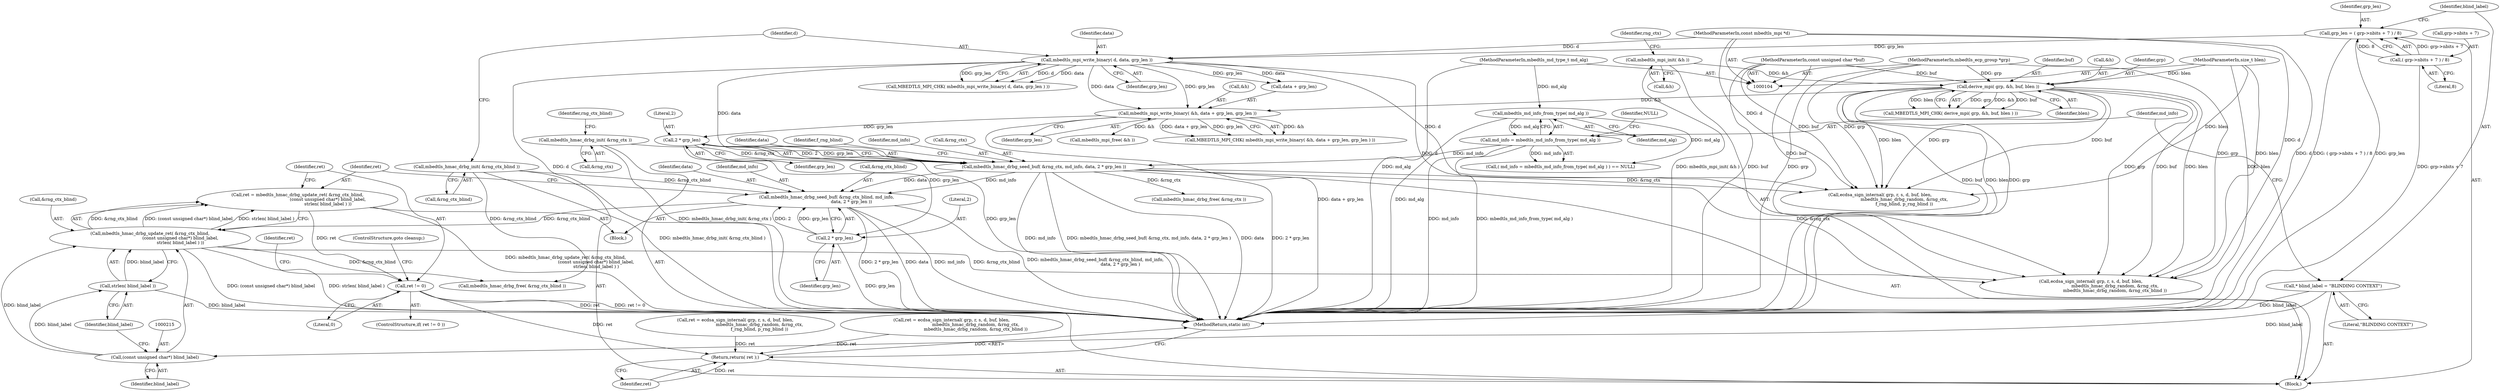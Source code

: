 digraph "0_mbedtls_298a43a77ec0ed2c19a8c924ddd8571ef3e65dfd_0@API" {
"1000209" [label="(Call,ret = mbedtls_hmac_drbg_update_ret( &rng_ctx_blind,\n                                            (const unsigned char*) blind_label,\n                                            strlen( blind_label ) ))"];
"1000211" [label="(Call,mbedtls_hmac_drbg_update_ret( &rng_ctx_blind,\n                                            (const unsigned char*) blind_label,\n                                            strlen( blind_label ) ))"];
"1000201" [label="(Call,mbedtls_hmac_drbg_seed_buf( &rng_ctx_blind, md_info,\n                                    data, 2 * grp_len ))"];
"1000150" [label="(Call,mbedtls_hmac_drbg_init( &rng_ctx_blind ))"];
"1000173" [label="(Call,mbedtls_hmac_drbg_seed_buf( &rng_ctx, md_info, data, 2 * grp_len ))"];
"1000147" [label="(Call,mbedtls_hmac_drbg_init( &rng_ctx ))"];
"1000137" [label="(Call,md_info = mbedtls_md_info_from_type( md_alg ))"];
"1000139" [label="(Call,mbedtls_md_info_from_type( md_alg ))"];
"1000111" [label="(MethodParameterIn,mbedtls_md_type_t md_alg)"];
"1000154" [label="(Call,mbedtls_mpi_write_binary( d, data, grp_len ))"];
"1000108" [label="(MethodParameterIn,const mbedtls_mpi *d)"];
"1000119" [label="(Call,grp_len = ( grp->nbits + 7 ) / 8)"];
"1000121" [label="(Call,( grp->nbits + 7 ) / 8)"];
"1000178" [label="(Call,2 * grp_len)"];
"1000166" [label="(Call,mbedtls_mpi_write_binary( &h, data + grp_len, grp_len ))"];
"1000159" [label="(Call,derive_mpi( grp, &h, buf, blen ))"];
"1000105" [label="(MethodParameterIn,mbedtls_ecp_group *grp)"];
"1000144" [label="(Call,mbedtls_mpi_init( &h ))"];
"1000109" [label="(MethodParameterIn,const unsigned char *buf)"];
"1000110" [label="(MethodParameterIn,size_t blen)"];
"1000206" [label="(Call,2 * grp_len)"];
"1000214" [label="(Call,(const unsigned char*) blind_label)"];
"1000131" [label="(Call,* blind_label = \"BLINDING CONTEXT\")"];
"1000217" [label="(Call,strlen( blind_label ))"];
"1000220" [label="(Call,ret != 0)"];
"1000249" [label="(Return,return( ret );)"];
"1000246" [label="(Call,mbedtls_mpi_free( &h ))"];
"1000249" [label="(Return,return( ret );)"];
"1000180" [label="(Identifier,grp_len)"];
"1000105" [label="(MethodParameterIn,mbedtls_ecp_group *grp)"];
"1000140" [label="(Identifier,md_alg)"];
"1000153" [label="(Call,MBEDTLS_MPI_CHK( mbedtls_mpi_write_binary( d, data, grp_len ) ))"];
"1000155" [label="(Identifier,d)"];
"1000251" [label="(MethodReturn,static int)"];
"1000177" [label="(Identifier,data)"];
"1000150" [label="(Call,mbedtls_hmac_drbg_init( &rng_ctx_blind ))"];
"1000216" [label="(Identifier,blind_label)"];
"1000111" [label="(MethodParameterIn,mbedtls_md_type_t md_alg)"];
"1000169" [label="(Call,data + grp_len)"];
"1000145" [label="(Call,&h)"];
"1000212" [label="(Call,&rng_ctx_blind)"];
"1000217" [label="(Call,strlen( blind_label ))"];
"1000114" [label="(Block,)"];
"1000166" [label="(Call,mbedtls_mpi_write_binary( &h, data + grp_len, grp_len ))"];
"1000121" [label="(Call,( grp->nbits + 7 ) / 8)"];
"1000210" [label="(Identifier,ret)"];
"1000226" [label="(Call,ecdsa_sign_internal( grp, r, s, d, buf, blen,\n                                   mbedtls_hmac_drbg_random, &rng_ctx,\n                                   mbedtls_hmac_drbg_random, &rng_ctx_blind ))"];
"1000141" [label="(Identifier,NULL)"];
"1000183" [label="(Identifier,f_rng_blind)"];
"1000156" [label="(Identifier,data)"];
"1000108" [label="(MethodParameterIn,const mbedtls_mpi *d)"];
"1000163" [label="(Identifier,buf)"];
"1000176" [label="(Identifier,md_info)"];
"1000219" [label="(ControlStructure,if( ret != 0 ))"];
"1000147" [label="(Call,mbedtls_hmac_drbg_init( &rng_ctx ))"];
"1000209" [label="(Call,ret = mbedtls_hmac_drbg_update_ret( &rng_ctx_blind,\n                                            (const unsigned char*) blind_label,\n                                            strlen( blind_label ) ))"];
"1000240" [label="(Call,mbedtls_hmac_drbg_free( &rng_ctx ))"];
"1000185" [label="(Call,ret = ecdsa_sign_internal( grp, r, s, d, buf, blen,\n                                   mbedtls_hmac_drbg_random, &rng_ctx,\n                                   f_rng_blind, p_rng_blind ))"];
"1000222" [label="(Literal,0)"];
"1000220" [label="(Call,ret != 0)"];
"1000152" [label="(Identifier,rng_ctx_blind)"];
"1000207" [label="(Literal,2)"];
"1000132" [label="(Identifier,blind_label)"];
"1000158" [label="(Call,MBEDTLS_MPI_CHK( derive_mpi( grp, &h, buf, blen ) ))"];
"1000214" [label="(Call,(const unsigned char*) blind_label)"];
"1000137" [label="(Call,md_info = mbedtls_md_info_from_type( md_alg ))"];
"1000204" [label="(Identifier,md_info)"];
"1000250" [label="(Identifier,ret)"];
"1000154" [label="(Call,mbedtls_mpi_write_binary( d, data, grp_len ))"];
"1000138" [label="(Identifier,md_info)"];
"1000119" [label="(Call,grp_len = ( grp->nbits + 7 ) / 8)"];
"1000110" [label="(MethodParameterIn,size_t blen)"];
"1000173" [label="(Call,mbedtls_hmac_drbg_seed_buf( &rng_ctx, md_info, data, 2 * grp_len ))"];
"1000223" [label="(ControlStructure,goto cleanup;)"];
"1000151" [label="(Call,&rng_ctx_blind)"];
"1000206" [label="(Call,2 * grp_len)"];
"1000164" [label="(Identifier,blen)"];
"1000165" [label="(Call,MBEDTLS_MPI_CHK( mbedtls_mpi_write_binary( &h, data + grp_len, grp_len ) ))"];
"1000202" [label="(Call,&rng_ctx_blind)"];
"1000211" [label="(Call,mbedtls_hmac_drbg_update_ret( &rng_ctx_blind,\n                                            (const unsigned char*) blind_label,\n                                            strlen( blind_label ) ))"];
"1000149" [label="(Identifier,rng_ctx)"];
"1000122" [label="(Call,grp->nbits + 7)"];
"1000187" [label="(Call,ecdsa_sign_internal( grp, r, s, d, buf, blen,\n                                   mbedtls_hmac_drbg_random, &rng_ctx,\n                                   f_rng_blind, p_rng_blind ))"];
"1000225" [label="(Identifier,ret)"];
"1000167" [label="(Call,&h)"];
"1000127" [label="(Literal,8)"];
"1000148" [label="(Call,&rng_ctx)"];
"1000243" [label="(Call,mbedtls_hmac_drbg_free( &rng_ctx_blind ))"];
"1000109" [label="(MethodParameterIn,const unsigned char *buf)"];
"1000144" [label="(Call,mbedtls_mpi_init( &h ))"];
"1000157" [label="(Identifier,grp_len)"];
"1000200" [label="(Block,)"];
"1000136" [label="(Call,( md_info = mbedtls_md_info_from_type( md_alg ) ) == NULL)"];
"1000161" [label="(Call,&h)"];
"1000160" [label="(Identifier,grp)"];
"1000174" [label="(Call,&rng_ctx)"];
"1000131" [label="(Call,* blind_label = \"BLINDING CONTEXT\")"];
"1000133" [label="(Literal,\"BLINDING CONTEXT\")"];
"1000221" [label="(Identifier,ret)"];
"1000201" [label="(Call,mbedtls_hmac_drbg_seed_buf( &rng_ctx_blind, md_info,\n                                    data, 2 * grp_len ))"];
"1000178" [label="(Call,2 * grp_len)"];
"1000139" [label="(Call,mbedtls_md_info_from_type( md_alg ))"];
"1000120" [label="(Identifier,grp_len)"];
"1000224" [label="(Call,ret = ecdsa_sign_internal( grp, r, s, d, buf, blen,\n                                   mbedtls_hmac_drbg_random, &rng_ctx,\n                                   mbedtls_hmac_drbg_random, &rng_ctx_blind ))"];
"1000159" [label="(Call,derive_mpi( grp, &h, buf, blen ))"];
"1000208" [label="(Identifier,grp_len)"];
"1000218" [label="(Identifier,blind_label)"];
"1000179" [label="(Literal,2)"];
"1000205" [label="(Identifier,data)"];
"1000172" [label="(Identifier,grp_len)"];
"1000209" -> "1000200"  [label="AST: "];
"1000209" -> "1000211"  [label="CFG: "];
"1000210" -> "1000209"  [label="AST: "];
"1000211" -> "1000209"  [label="AST: "];
"1000221" -> "1000209"  [label="CFG: "];
"1000209" -> "1000251"  [label="DDG: mbedtls_hmac_drbg_update_ret( &rng_ctx_blind,\n                                            (const unsigned char*) blind_label,\n                                            strlen( blind_label ) )"];
"1000211" -> "1000209"  [label="DDG: &rng_ctx_blind"];
"1000211" -> "1000209"  [label="DDG: (const unsigned char*) blind_label"];
"1000211" -> "1000209"  [label="DDG: strlen( blind_label )"];
"1000209" -> "1000220"  [label="DDG: ret"];
"1000211" -> "1000217"  [label="CFG: "];
"1000212" -> "1000211"  [label="AST: "];
"1000214" -> "1000211"  [label="AST: "];
"1000217" -> "1000211"  [label="AST: "];
"1000211" -> "1000251"  [label="DDG: strlen( blind_label )"];
"1000211" -> "1000251"  [label="DDG: (const unsigned char*) blind_label"];
"1000201" -> "1000211"  [label="DDG: &rng_ctx_blind"];
"1000214" -> "1000211"  [label="DDG: blind_label"];
"1000217" -> "1000211"  [label="DDG: blind_label"];
"1000211" -> "1000226"  [label="DDG: &rng_ctx_blind"];
"1000211" -> "1000243"  [label="DDG: &rng_ctx_blind"];
"1000201" -> "1000200"  [label="AST: "];
"1000201" -> "1000206"  [label="CFG: "];
"1000202" -> "1000201"  [label="AST: "];
"1000204" -> "1000201"  [label="AST: "];
"1000205" -> "1000201"  [label="AST: "];
"1000206" -> "1000201"  [label="AST: "];
"1000210" -> "1000201"  [label="CFG: "];
"1000201" -> "1000251"  [label="DDG: mbedtls_hmac_drbg_seed_buf( &rng_ctx_blind, md_info,\n                                    data, 2 * grp_len )"];
"1000201" -> "1000251"  [label="DDG: 2 * grp_len"];
"1000201" -> "1000251"  [label="DDG: data"];
"1000201" -> "1000251"  [label="DDG: md_info"];
"1000150" -> "1000201"  [label="DDG: &rng_ctx_blind"];
"1000173" -> "1000201"  [label="DDG: md_info"];
"1000173" -> "1000201"  [label="DDG: data"];
"1000206" -> "1000201"  [label="DDG: 2"];
"1000206" -> "1000201"  [label="DDG: grp_len"];
"1000150" -> "1000114"  [label="AST: "];
"1000150" -> "1000151"  [label="CFG: "];
"1000151" -> "1000150"  [label="AST: "];
"1000155" -> "1000150"  [label="CFG: "];
"1000150" -> "1000251"  [label="DDG: mbedtls_hmac_drbg_init( &rng_ctx_blind )"];
"1000150" -> "1000243"  [label="DDG: &rng_ctx_blind"];
"1000173" -> "1000114"  [label="AST: "];
"1000173" -> "1000178"  [label="CFG: "];
"1000174" -> "1000173"  [label="AST: "];
"1000176" -> "1000173"  [label="AST: "];
"1000177" -> "1000173"  [label="AST: "];
"1000178" -> "1000173"  [label="AST: "];
"1000183" -> "1000173"  [label="CFG: "];
"1000173" -> "1000251"  [label="DDG: 2 * grp_len"];
"1000173" -> "1000251"  [label="DDG: md_info"];
"1000173" -> "1000251"  [label="DDG: mbedtls_hmac_drbg_seed_buf( &rng_ctx, md_info, data, 2 * grp_len )"];
"1000173" -> "1000251"  [label="DDG: data"];
"1000147" -> "1000173"  [label="DDG: &rng_ctx"];
"1000137" -> "1000173"  [label="DDG: md_info"];
"1000154" -> "1000173"  [label="DDG: data"];
"1000178" -> "1000173"  [label="DDG: 2"];
"1000178" -> "1000173"  [label="DDG: grp_len"];
"1000173" -> "1000187"  [label="DDG: &rng_ctx"];
"1000173" -> "1000226"  [label="DDG: &rng_ctx"];
"1000173" -> "1000240"  [label="DDG: &rng_ctx"];
"1000147" -> "1000114"  [label="AST: "];
"1000147" -> "1000148"  [label="CFG: "];
"1000148" -> "1000147"  [label="AST: "];
"1000152" -> "1000147"  [label="CFG: "];
"1000147" -> "1000251"  [label="DDG: mbedtls_hmac_drbg_init( &rng_ctx )"];
"1000137" -> "1000136"  [label="AST: "];
"1000137" -> "1000139"  [label="CFG: "];
"1000138" -> "1000137"  [label="AST: "];
"1000139" -> "1000137"  [label="AST: "];
"1000141" -> "1000137"  [label="CFG: "];
"1000137" -> "1000251"  [label="DDG: md_info"];
"1000137" -> "1000251"  [label="DDG: mbedtls_md_info_from_type( md_alg )"];
"1000137" -> "1000136"  [label="DDG: md_info"];
"1000139" -> "1000137"  [label="DDG: md_alg"];
"1000139" -> "1000140"  [label="CFG: "];
"1000140" -> "1000139"  [label="AST: "];
"1000139" -> "1000251"  [label="DDG: md_alg"];
"1000139" -> "1000136"  [label="DDG: md_alg"];
"1000111" -> "1000139"  [label="DDG: md_alg"];
"1000111" -> "1000104"  [label="AST: "];
"1000111" -> "1000251"  [label="DDG: md_alg"];
"1000154" -> "1000153"  [label="AST: "];
"1000154" -> "1000157"  [label="CFG: "];
"1000155" -> "1000154"  [label="AST: "];
"1000156" -> "1000154"  [label="AST: "];
"1000157" -> "1000154"  [label="AST: "];
"1000153" -> "1000154"  [label="CFG: "];
"1000154" -> "1000251"  [label="DDG: d"];
"1000154" -> "1000153"  [label="DDG: d"];
"1000154" -> "1000153"  [label="DDG: data"];
"1000154" -> "1000153"  [label="DDG: grp_len"];
"1000108" -> "1000154"  [label="DDG: d"];
"1000119" -> "1000154"  [label="DDG: grp_len"];
"1000154" -> "1000166"  [label="DDG: data"];
"1000154" -> "1000166"  [label="DDG: grp_len"];
"1000154" -> "1000169"  [label="DDG: data"];
"1000154" -> "1000169"  [label="DDG: grp_len"];
"1000154" -> "1000187"  [label="DDG: d"];
"1000154" -> "1000226"  [label="DDG: d"];
"1000108" -> "1000104"  [label="AST: "];
"1000108" -> "1000251"  [label="DDG: d"];
"1000108" -> "1000187"  [label="DDG: d"];
"1000108" -> "1000226"  [label="DDG: d"];
"1000119" -> "1000114"  [label="AST: "];
"1000119" -> "1000121"  [label="CFG: "];
"1000120" -> "1000119"  [label="AST: "];
"1000121" -> "1000119"  [label="AST: "];
"1000132" -> "1000119"  [label="CFG: "];
"1000119" -> "1000251"  [label="DDG: ( grp->nbits + 7 ) / 8"];
"1000119" -> "1000251"  [label="DDG: grp_len"];
"1000121" -> "1000119"  [label="DDG: grp->nbits + 7"];
"1000121" -> "1000119"  [label="DDG: 8"];
"1000121" -> "1000127"  [label="CFG: "];
"1000122" -> "1000121"  [label="AST: "];
"1000127" -> "1000121"  [label="AST: "];
"1000121" -> "1000251"  [label="DDG: grp->nbits + 7"];
"1000178" -> "1000180"  [label="CFG: "];
"1000179" -> "1000178"  [label="AST: "];
"1000180" -> "1000178"  [label="AST: "];
"1000178" -> "1000251"  [label="DDG: grp_len"];
"1000166" -> "1000178"  [label="DDG: grp_len"];
"1000178" -> "1000206"  [label="DDG: grp_len"];
"1000166" -> "1000165"  [label="AST: "];
"1000166" -> "1000172"  [label="CFG: "];
"1000167" -> "1000166"  [label="AST: "];
"1000169" -> "1000166"  [label="AST: "];
"1000172" -> "1000166"  [label="AST: "];
"1000165" -> "1000166"  [label="CFG: "];
"1000166" -> "1000251"  [label="DDG: data + grp_len"];
"1000166" -> "1000165"  [label="DDG: &h"];
"1000166" -> "1000165"  [label="DDG: data + grp_len"];
"1000166" -> "1000165"  [label="DDG: grp_len"];
"1000159" -> "1000166"  [label="DDG: &h"];
"1000166" -> "1000246"  [label="DDG: &h"];
"1000159" -> "1000158"  [label="AST: "];
"1000159" -> "1000164"  [label="CFG: "];
"1000160" -> "1000159"  [label="AST: "];
"1000161" -> "1000159"  [label="AST: "];
"1000163" -> "1000159"  [label="AST: "];
"1000164" -> "1000159"  [label="AST: "];
"1000158" -> "1000159"  [label="CFG: "];
"1000159" -> "1000251"  [label="DDG: blen"];
"1000159" -> "1000251"  [label="DDG: grp"];
"1000159" -> "1000251"  [label="DDG: buf"];
"1000159" -> "1000158"  [label="DDG: grp"];
"1000159" -> "1000158"  [label="DDG: &h"];
"1000159" -> "1000158"  [label="DDG: buf"];
"1000159" -> "1000158"  [label="DDG: blen"];
"1000105" -> "1000159"  [label="DDG: grp"];
"1000144" -> "1000159"  [label="DDG: &h"];
"1000109" -> "1000159"  [label="DDG: buf"];
"1000110" -> "1000159"  [label="DDG: blen"];
"1000159" -> "1000187"  [label="DDG: grp"];
"1000159" -> "1000187"  [label="DDG: buf"];
"1000159" -> "1000187"  [label="DDG: blen"];
"1000159" -> "1000226"  [label="DDG: grp"];
"1000159" -> "1000226"  [label="DDG: buf"];
"1000159" -> "1000226"  [label="DDG: blen"];
"1000105" -> "1000104"  [label="AST: "];
"1000105" -> "1000251"  [label="DDG: grp"];
"1000105" -> "1000187"  [label="DDG: grp"];
"1000105" -> "1000226"  [label="DDG: grp"];
"1000144" -> "1000114"  [label="AST: "];
"1000144" -> "1000145"  [label="CFG: "];
"1000145" -> "1000144"  [label="AST: "];
"1000149" -> "1000144"  [label="CFG: "];
"1000144" -> "1000251"  [label="DDG: mbedtls_mpi_init( &h )"];
"1000109" -> "1000104"  [label="AST: "];
"1000109" -> "1000251"  [label="DDG: buf"];
"1000109" -> "1000187"  [label="DDG: buf"];
"1000109" -> "1000226"  [label="DDG: buf"];
"1000110" -> "1000104"  [label="AST: "];
"1000110" -> "1000251"  [label="DDG: blen"];
"1000110" -> "1000187"  [label="DDG: blen"];
"1000110" -> "1000226"  [label="DDG: blen"];
"1000206" -> "1000208"  [label="CFG: "];
"1000207" -> "1000206"  [label="AST: "];
"1000208" -> "1000206"  [label="AST: "];
"1000206" -> "1000251"  [label="DDG: grp_len"];
"1000214" -> "1000216"  [label="CFG: "];
"1000215" -> "1000214"  [label="AST: "];
"1000216" -> "1000214"  [label="AST: "];
"1000218" -> "1000214"  [label="CFG: "];
"1000131" -> "1000214"  [label="DDG: blind_label"];
"1000214" -> "1000217"  [label="DDG: blind_label"];
"1000131" -> "1000114"  [label="AST: "];
"1000131" -> "1000133"  [label="CFG: "];
"1000132" -> "1000131"  [label="AST: "];
"1000133" -> "1000131"  [label="AST: "];
"1000138" -> "1000131"  [label="CFG: "];
"1000131" -> "1000251"  [label="DDG: blind_label"];
"1000217" -> "1000218"  [label="CFG: "];
"1000218" -> "1000217"  [label="AST: "];
"1000217" -> "1000251"  [label="DDG: blind_label"];
"1000220" -> "1000219"  [label="AST: "];
"1000220" -> "1000222"  [label="CFG: "];
"1000221" -> "1000220"  [label="AST: "];
"1000222" -> "1000220"  [label="AST: "];
"1000223" -> "1000220"  [label="CFG: "];
"1000225" -> "1000220"  [label="CFG: "];
"1000220" -> "1000251"  [label="DDG: ret"];
"1000220" -> "1000251"  [label="DDG: ret != 0"];
"1000220" -> "1000249"  [label="DDG: ret"];
"1000249" -> "1000114"  [label="AST: "];
"1000249" -> "1000250"  [label="CFG: "];
"1000250" -> "1000249"  [label="AST: "];
"1000251" -> "1000249"  [label="CFG: "];
"1000249" -> "1000251"  [label="DDG: <RET>"];
"1000250" -> "1000249"  [label="DDG: ret"];
"1000185" -> "1000249"  [label="DDG: ret"];
"1000224" -> "1000249"  [label="DDG: ret"];
}
